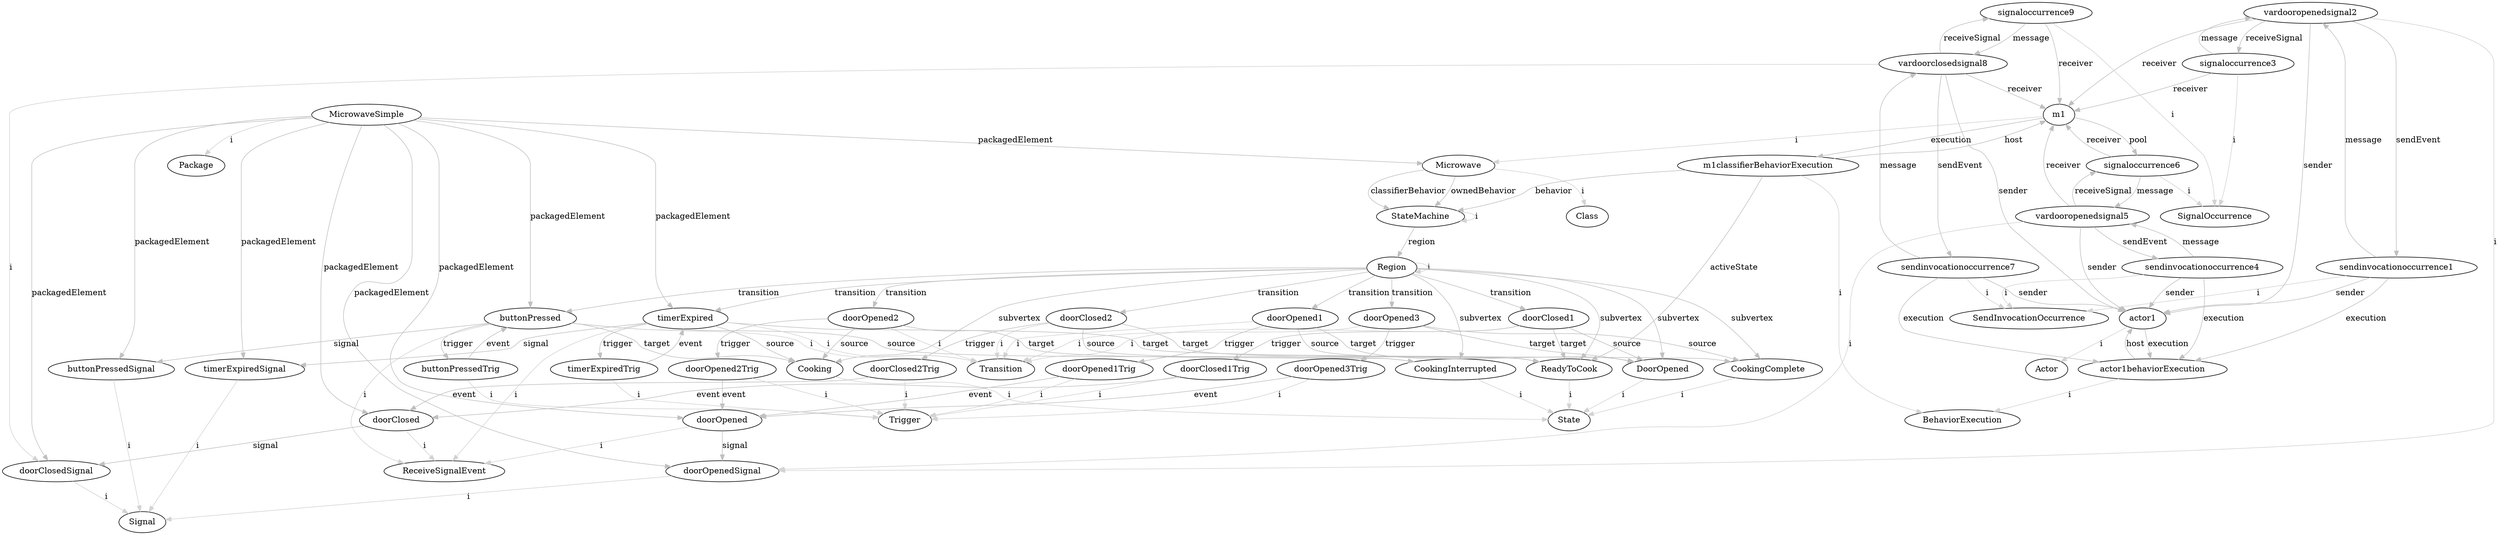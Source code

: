 digraph umlMetamodel {
	"MicrowaveSimple" -> "Package" [label="i", color="lightgrey"]
	"MicrowaveSimple" -> "Microwave" [label="packagedElement", color="grey"]
	"Microwave" -> "Class" [label="i", color="lightgrey"]
	"Microwave" -> "StateMachine" [label="classifierBehavior", color="grey"]
	"Microwave" -> "StateMachine" [label="ownedBehavior", color="grey"]
	"StateMachine" -> "StateMachine" [label="i", color="lightgrey"]
	"StateMachine" -> "Region" [label="region", color="grey"]
	"Region" -> "Region" [label="i", color="lightgrey"]
	"Region" -> "DoorOpened" [label="subvertex", color="grey"]
	"DoorOpened" -> "State" [label="i", color="lightgrey"]
	"Region" -> "ReadyToCook" [label="subvertex", color="grey"]
	"ReadyToCook" -> "State" [label="i", color="lightgrey"]
	"Region" -> "Cooking" [label="subvertex", color="grey"]
	"Cooking" -> "State" [label="i", color="lightgrey"]
	"Region" -> "CookingInterrupted" [label="subvertex", color="grey"]
	"CookingInterrupted" -> "State" [label="i", color="lightgrey"]
	"Region" -> "CookingComplete" [label="subvertex", color="grey"]
	"CookingComplete" -> "State" [label="i", color="lightgrey"]
	"Region" -> "doorClosed1" [label="transition", color="grey"]
	"doorClosed1" -> "Transition" [label="i", color="lightgrey"]
	"doorClosed1" -> "DoorOpened" [label="source", color="grey"]
	"doorClosed1" -> "ReadyToCook" [label="target", color="grey"]
	"doorClosed1" -> "doorClosed1Trig" [label="trigger", color="grey"]
	"doorClosed1Trig" -> "Trigger" [label="i", color="lightgrey"]
	"doorClosed1Trig" -> "doorClosed" [label="event", color="grey"]
	"Region" -> "doorOpened1" [label="transition", color="grey"]
	"doorOpened1" -> "Transition" [label="i", color="lightgrey"]
	"doorOpened1" -> "ReadyToCook" [label="source", color="grey"]
	"doorOpened1" -> "DoorOpened" [label="target", color="grey"]
	"doorOpened1" -> "doorOpened1Trig" [label="trigger", color="grey"]
	"doorOpened1Trig" -> "Trigger" [label="i", color="lightgrey"]
	"doorOpened1Trig" -> "doorOpened" [label="event", color="grey"]
	"Region" -> "buttonPressed" [label="transition", color="grey"]
	"buttonPressed" -> "Transition" [label="i", color="lightgrey"]
	"buttonPressed" -> "ReadyToCook" [label="source", color="grey"]
	"buttonPressed" -> "Cooking" [label="target", color="grey"]
	"buttonPressed" -> "buttonPressedTrig" [label="trigger", color="grey"]
	"buttonPressedTrig" -> "Trigger" [label="i", color="lightgrey"]
	"buttonPressedTrig" -> "buttonPressed" [label="event", color="grey"]
	"Region" -> "doorClosed2" [label="transition", color="grey"]
	"doorClosed2" -> "Transition" [label="i", color="lightgrey"]
	"doorClosed2" -> "CookingInterrupted" [label="source", color="grey"]
	"doorClosed2" -> "ReadyToCook" [label="target", color="grey"]
	"doorClosed2" -> "doorClosed2Trig" [label="trigger", color="grey"]
	"doorClosed2Trig" -> "Trigger" [label="i", color="lightgrey"]
	"doorClosed2Trig" -> "doorClosed" [label="event", color="grey"]
	"Region" -> "doorOpened2" [label="transition", color="grey"]
	"doorOpened2" -> "Transition" [label="i", color="lightgrey"]
	"doorOpened2" -> "Cooking" [label="source", color="grey"]
	"doorOpened2" -> "CookingInterrupted" [label="target", color="grey"]
	"doorOpened2" -> "doorOpened2Trig" [label="trigger", color="grey"]
	"doorOpened2Trig" -> "Trigger" [label="i", color="lightgrey"]
	"doorOpened2Trig" -> "doorOpened" [label="event", color="grey"]
	"Region" -> "timerExpired" [label="transition", color="grey"]
	"timerExpired" -> "Transition" [label="i", color="lightgrey"]
	"timerExpired" -> "Cooking" [label="source", color="grey"]
	"timerExpired" -> "CookingComplete" [label="target", color="grey"]
	"timerExpired" -> "timerExpiredTrig" [label="trigger", color="grey"]
	"timerExpiredTrig" -> "Trigger" [label="i", color="lightgrey"]
	"timerExpiredTrig" -> "timerExpired" [label="event", color="grey"]
	"Region" -> "doorOpened3" [label="transition", color="grey"]
	"doorOpened3" -> "Transition" [label="i", color="lightgrey"]
	"doorOpened3" -> "CookingComplete" [label="source", color="grey"]
	"doorOpened3" -> "DoorOpened" [label="target", color="grey"]
	"doorOpened3" -> "doorOpened3Trig" [label="trigger", color="grey"]
	"doorOpened3Trig" -> "Trigger" [label="i", color="lightgrey"]
	"doorOpened3Trig" -> "doorOpened" [label="event", color="grey"]
	"MicrowaveSimple" -> "doorClosedSignal" [label="packagedElement", color="grey"]
	"doorClosedSignal" -> "Signal" [label="i", color="lightgrey"]
	"MicrowaveSimple" -> "doorOpenedSignal" [label="packagedElement", color="grey"]
	"doorOpenedSignal" -> "Signal" [label="i", color="lightgrey"]
	"MicrowaveSimple" -> "timerExpiredSignal" [label="packagedElement", color="grey"]
	"timerExpiredSignal" -> "Signal" [label="i", color="lightgrey"]
	"MicrowaveSimple" -> "buttonPressedSignal" [label="packagedElement", color="grey"]
	"buttonPressedSignal" -> "Signal" [label="i", color="lightgrey"]
	"MicrowaveSimple" -> "doorClosed" [label="packagedElement", color="grey"]
	"doorClosed" -> "ReceiveSignalEvent" [label="i", color="lightgrey"]
	"doorClosed" -> "doorClosedSignal" [label="signal", color="grey"]
	"MicrowaveSimple" -> "doorOpened" [label="packagedElement", color="grey"]
	"doorOpened" -> "ReceiveSignalEvent" [label="i", color="lightgrey"]
	"doorOpened" -> "doorOpenedSignal" [label="signal", color="grey"]
	"MicrowaveSimple" -> "timerExpired" [label="packagedElement", color="grey"]
	"timerExpired" -> "ReceiveSignalEvent" [label="i", color="lightgrey"]
	"timerExpired" -> "timerExpiredSignal" [label="signal", color="grey"]
	"MicrowaveSimple" -> "buttonPressed" [label="packagedElement", color="grey"]
	"buttonPressed" -> "ReceiveSignalEvent" [label="i", color="lightgrey"]
	"buttonPressed" -> "buttonPressedSignal" [label="signal", color="grey"]
	"m1" -> "Microwave" [label="i", color="lightgrey"]
	"m1classifierBehaviorExecution" -> "BehaviorExecution" [label="i", color="lightgrey"]
	"m1" -> "m1classifierBehaviorExecution" [label="execution", color="grey"]
	"m1classifierBehaviorExecution" -> "m1" [label="host", color="grey"]
	"m1classifierBehaviorExecution" -> "StateMachine" [label="behavior", color="grey"]
	"m1classifierBehaviorExecution" -> "ReadyToCook" [label="activeState", color="grey"]
	"actor1" -> "Actor" [label="i", color="lightgrey"]
	"actor1behaviorExecution" -> "BehaviorExecution" [label="i", color="lightgrey"]
	"actor1" -> "actor1behaviorExecution" [label="execution", color="grey"]
	"actor1behaviorExecution" -> "actor1" [label="host", color="grey"]
	"sendinvocationoccurrence1" -> "SendInvocationOccurrence" [label="i", color="lightgrey"]
	"sendinvocationoccurrence1" -> "vardooropenedsignal2" [label="message", color="grey"]
	"vardooropenedsignal2" -> "sendinvocationoccurrence1" [label="sendEvent", color="grey"]
	"vardooropenedsignal2" -> "signaloccurrence3" [label="receiveSignal", color="grey"]
	"signaloccurrence3" -> "vardooropenedsignal2" [label="message", color="grey"]
	"signaloccurrence3" -> "SignalOccurrence" [label="i", color="lightgrey"]
	"vardooropenedsignal2" -> "doorOpenedSignal" [label="i", color="lightgrey"]
	"signaloccurrence3" -> "m1" [label="receiver", color="grey"]
	"vardooropenedsignal2" -> "actor1" [label="sender", color="grey"]
	"sendinvocationoccurrence1" -> "actor1" [label="sender", color="grey"]
	"vardooropenedsignal2" -> "m1" [label="receiver", color="grey"]
	"sendinvocationoccurrence1" -> "actor1behaviorExecution" [label="execution", color="grey"]
	"sendinvocationoccurrence4" -> "SendInvocationOccurrence" [label="i", color="lightgrey"]
	"sendinvocationoccurrence4" -> "vardooropenedsignal5" [label="message", color="grey"]
	"vardooropenedsignal5" -> "sendinvocationoccurrence4" [label="sendEvent", color="grey"]
	"vardooropenedsignal5" -> "signaloccurrence6" [label="receiveSignal", color="grey"]
	"signaloccurrence6" -> "vardooropenedsignal5" [label="message", color="grey"]
	"signaloccurrence6" -> "SignalOccurrence" [label="i", color="lightgrey"]
	"vardooropenedsignal5" -> "doorOpenedSignal" [label="i", color="lightgrey"]
	"signaloccurrence6" -> "m1" [label="receiver", color="grey"]
	"m1" -> "signaloccurrence6" [label="pool", color="grey"]
	"vardooropenedsignal5" -> "actor1" [label="sender", color="grey"]
	"sendinvocationoccurrence4" -> "actor1" [label="sender", color="grey"]
	"vardooropenedsignal5" -> "m1" [label="receiver", color="grey"]
	"sendinvocationoccurrence4" -> "actor1behaviorExecution" [label="execution", color="grey"]
	"sendinvocationoccurrence7" -> "SendInvocationOccurrence" [label="i", color="lightgrey"]
	"sendinvocationoccurrence7" -> "vardoorclosedsignal8" [label="message", color="grey"]
	"vardoorclosedsignal8" -> "sendinvocationoccurrence7" [label="sendEvent", color="grey"]
	"vardoorclosedsignal8" -> "signaloccurrence9" [label="receiveSignal", color="grey"]
	"signaloccurrence9" -> "vardoorclosedsignal8" [label="message", color="grey"]
	"signaloccurrence9" -> "SignalOccurrence" [label="i", color="lightgrey"]
	"vardoorclosedsignal8" -> "doorClosedSignal" [label="i", color="lightgrey"]
	"signaloccurrence9" -> "m1" [label="receiver", color="grey"]
	"vardoorclosedsignal8" -> "actor1" [label="sender", color="grey"]
	"sendinvocationoccurrence7" -> "actor1" [label="sender", color="grey"]
	"vardoorclosedsignal8" -> "m1" [label="receiver", color="grey"]
	"sendinvocationoccurrence7" -> "actor1behaviorExecution" [label="execution", color="grey"]
}
